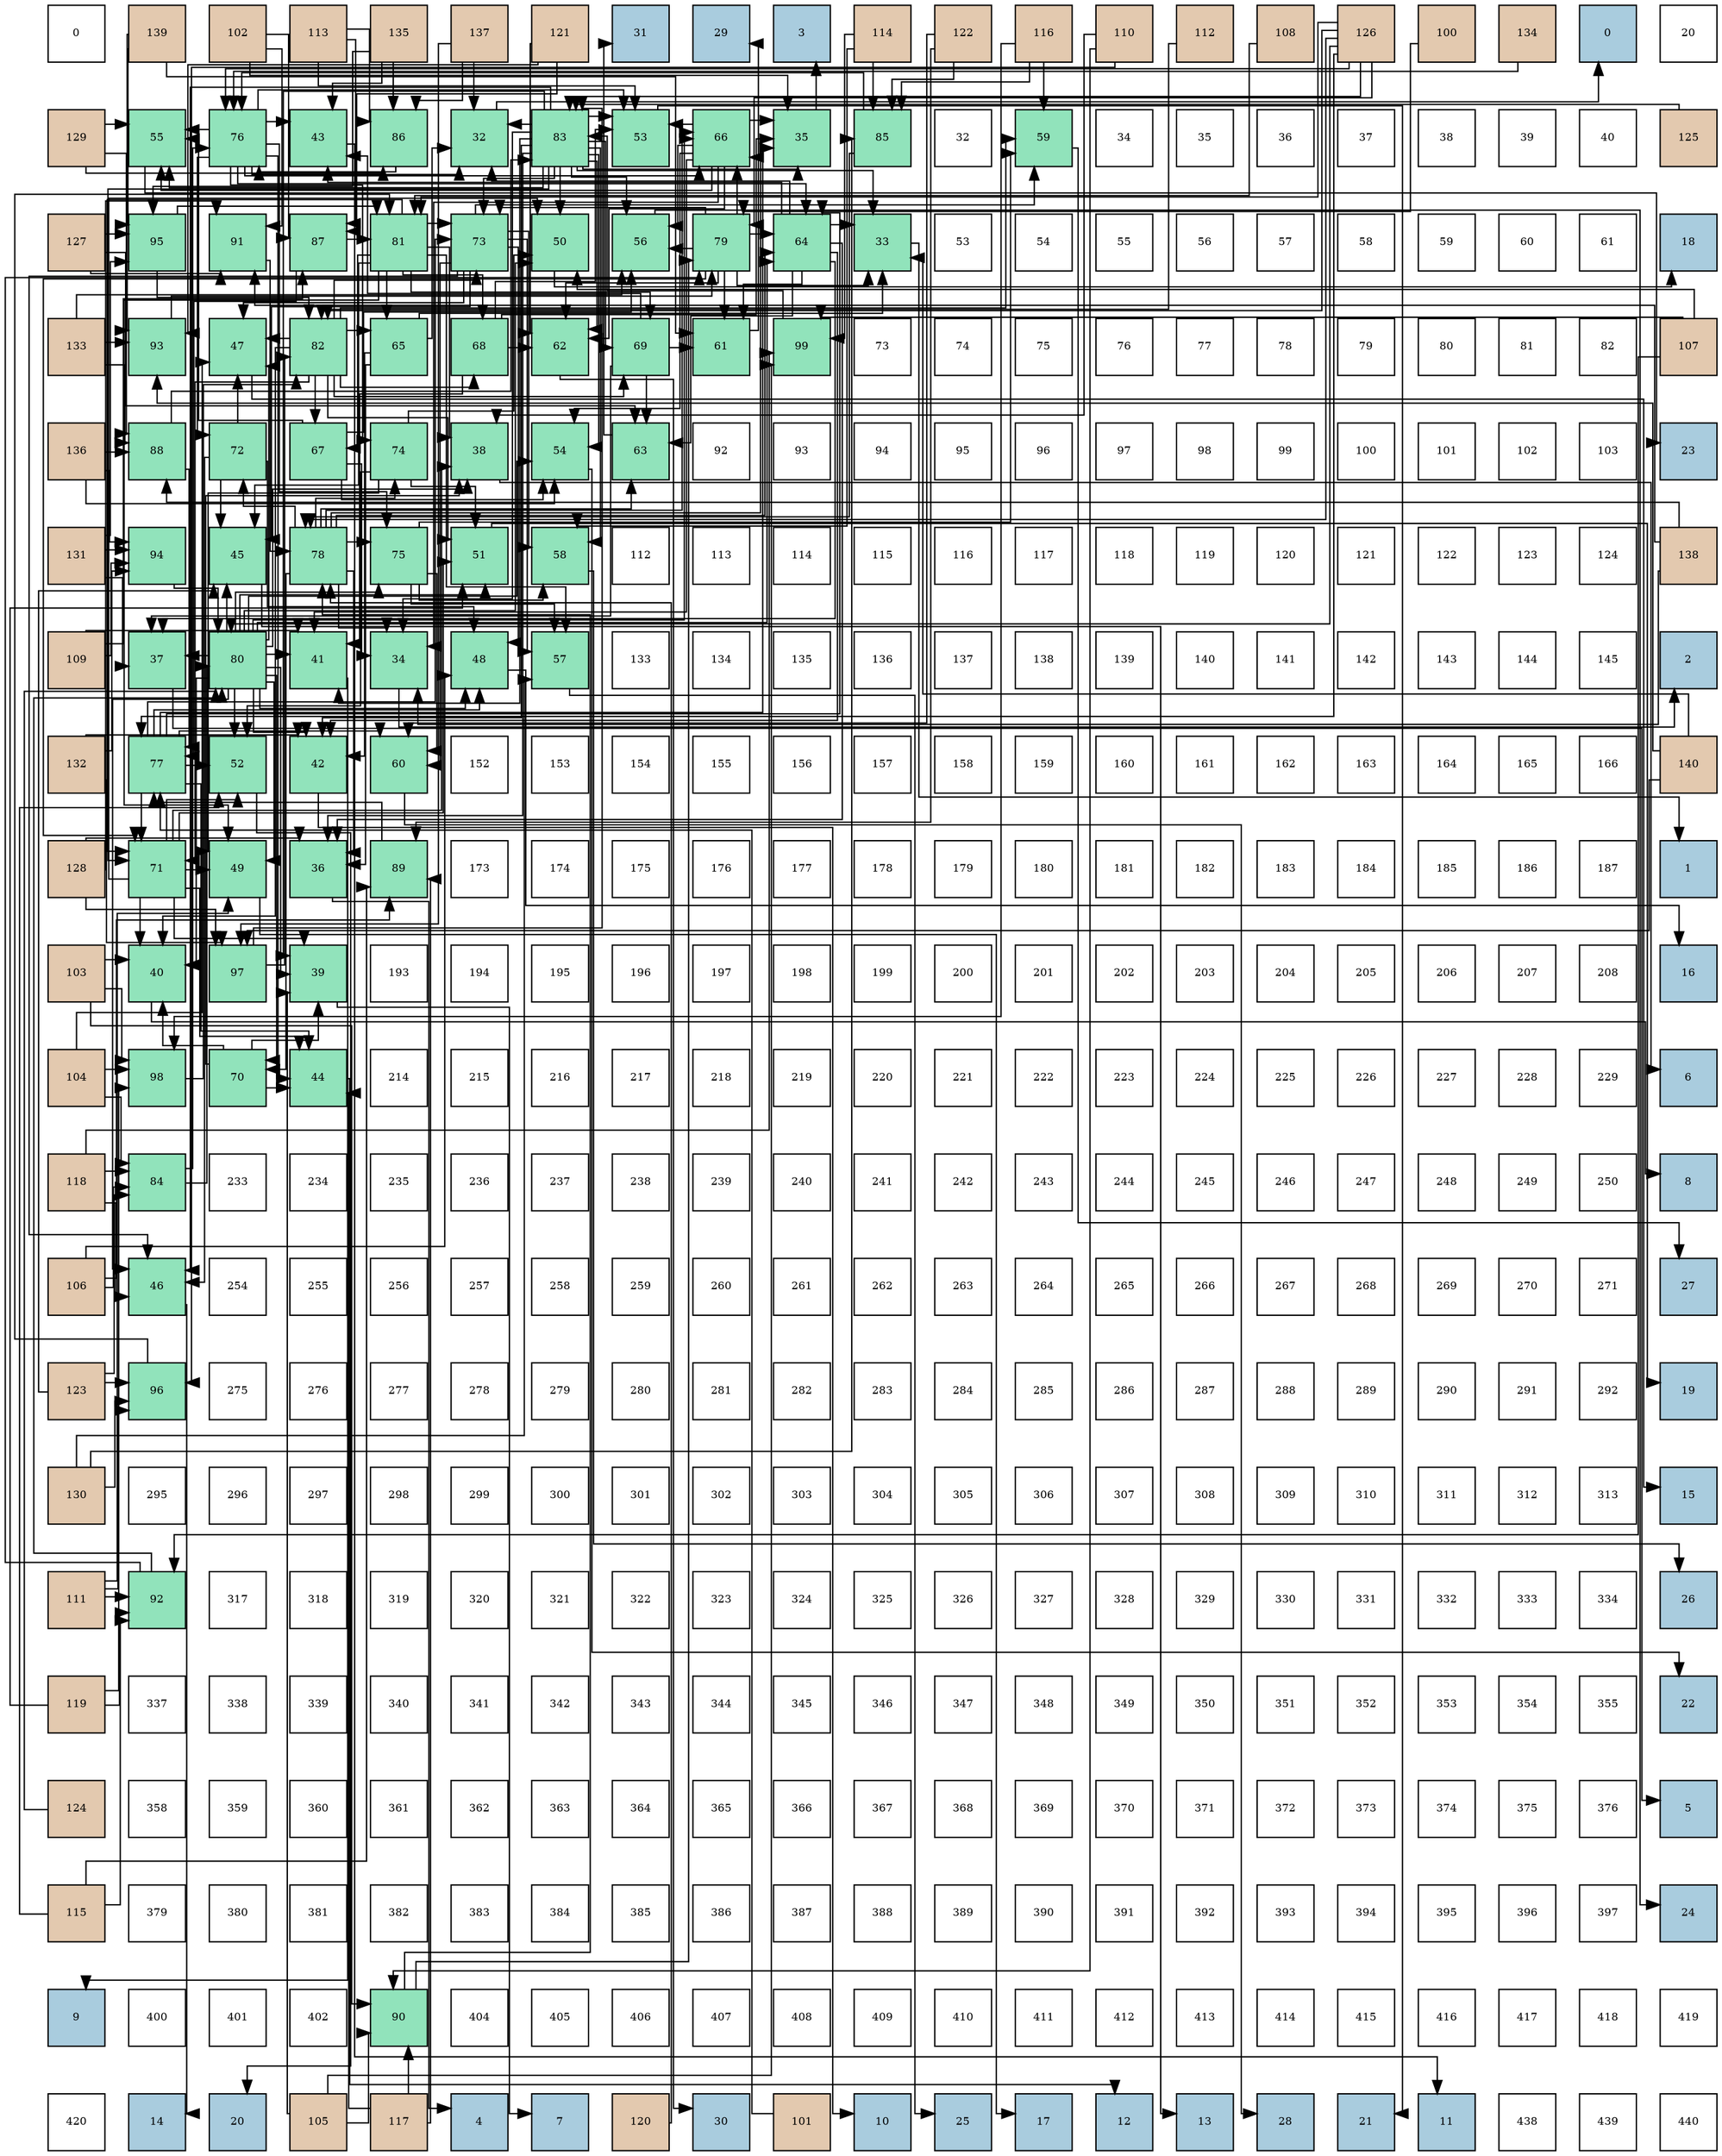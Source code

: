 digraph layout{
 rankdir=TB;
 splines=ortho;
 node [style=filled shape=square fixedsize=true width=0.6];
0[label="0", fontsize=8, fillcolor="#ffffff"];
1[label="139", fontsize=8, fillcolor="#e3c9af"];
2[label="102", fontsize=8, fillcolor="#e3c9af"];
3[label="113", fontsize=8, fillcolor="#e3c9af"];
4[label="135", fontsize=8, fillcolor="#e3c9af"];
5[label="137", fontsize=8, fillcolor="#e3c9af"];
6[label="121", fontsize=8, fillcolor="#e3c9af"];
7[label="31", fontsize=8, fillcolor="#a9ccde"];
8[label="29", fontsize=8, fillcolor="#a9ccde"];
9[label="3", fontsize=8, fillcolor="#a9ccde"];
10[label="114", fontsize=8, fillcolor="#e3c9af"];
11[label="122", fontsize=8, fillcolor="#e3c9af"];
12[label="116", fontsize=8, fillcolor="#e3c9af"];
13[label="110", fontsize=8, fillcolor="#e3c9af"];
14[label="112", fontsize=8, fillcolor="#e3c9af"];
15[label="108", fontsize=8, fillcolor="#e3c9af"];
16[label="126", fontsize=8, fillcolor="#e3c9af"];
17[label="100", fontsize=8, fillcolor="#e3c9af"];
18[label="134", fontsize=8, fillcolor="#e3c9af"];
19[label="0", fontsize=8, fillcolor="#a9ccde"];
20[label="20", fontsize=8, fillcolor="#ffffff"];
21[label="129", fontsize=8, fillcolor="#e3c9af"];
22[label="55", fontsize=8, fillcolor="#91e3bb"];
23[label="76", fontsize=8, fillcolor="#91e3bb"];
24[label="43", fontsize=8, fillcolor="#91e3bb"];
25[label="86", fontsize=8, fillcolor="#91e3bb"];
26[label="32", fontsize=8, fillcolor="#91e3bb"];
27[label="83", fontsize=8, fillcolor="#91e3bb"];
28[label="53", fontsize=8, fillcolor="#91e3bb"];
29[label="66", fontsize=8, fillcolor="#91e3bb"];
30[label="35", fontsize=8, fillcolor="#91e3bb"];
31[label="85", fontsize=8, fillcolor="#91e3bb"];
32[label="32", fontsize=8, fillcolor="#ffffff"];
33[label="59", fontsize=8, fillcolor="#91e3bb"];
34[label="34", fontsize=8, fillcolor="#ffffff"];
35[label="35", fontsize=8, fillcolor="#ffffff"];
36[label="36", fontsize=8, fillcolor="#ffffff"];
37[label="37", fontsize=8, fillcolor="#ffffff"];
38[label="38", fontsize=8, fillcolor="#ffffff"];
39[label="39", fontsize=8, fillcolor="#ffffff"];
40[label="40", fontsize=8, fillcolor="#ffffff"];
41[label="125", fontsize=8, fillcolor="#e3c9af"];
42[label="127", fontsize=8, fillcolor="#e3c9af"];
43[label="95", fontsize=8, fillcolor="#91e3bb"];
44[label="91", fontsize=8, fillcolor="#91e3bb"];
45[label="87", fontsize=8, fillcolor="#91e3bb"];
46[label="81", fontsize=8, fillcolor="#91e3bb"];
47[label="73", fontsize=8, fillcolor="#91e3bb"];
48[label="50", fontsize=8, fillcolor="#91e3bb"];
49[label="56", fontsize=8, fillcolor="#91e3bb"];
50[label="79", fontsize=8, fillcolor="#91e3bb"];
51[label="64", fontsize=8, fillcolor="#91e3bb"];
52[label="33", fontsize=8, fillcolor="#91e3bb"];
53[label="53", fontsize=8, fillcolor="#ffffff"];
54[label="54", fontsize=8, fillcolor="#ffffff"];
55[label="55", fontsize=8, fillcolor="#ffffff"];
56[label="56", fontsize=8, fillcolor="#ffffff"];
57[label="57", fontsize=8, fillcolor="#ffffff"];
58[label="58", fontsize=8, fillcolor="#ffffff"];
59[label="59", fontsize=8, fillcolor="#ffffff"];
60[label="60", fontsize=8, fillcolor="#ffffff"];
61[label="61", fontsize=8, fillcolor="#ffffff"];
62[label="18", fontsize=8, fillcolor="#a9ccde"];
63[label="133", fontsize=8, fillcolor="#e3c9af"];
64[label="93", fontsize=8, fillcolor="#91e3bb"];
65[label="47", fontsize=8, fillcolor="#91e3bb"];
66[label="82", fontsize=8, fillcolor="#91e3bb"];
67[label="65", fontsize=8, fillcolor="#91e3bb"];
68[label="68", fontsize=8, fillcolor="#91e3bb"];
69[label="62", fontsize=8, fillcolor="#91e3bb"];
70[label="69", fontsize=8, fillcolor="#91e3bb"];
71[label="61", fontsize=8, fillcolor="#91e3bb"];
72[label="99", fontsize=8, fillcolor="#91e3bb"];
73[label="73", fontsize=8, fillcolor="#ffffff"];
74[label="74", fontsize=8, fillcolor="#ffffff"];
75[label="75", fontsize=8, fillcolor="#ffffff"];
76[label="76", fontsize=8, fillcolor="#ffffff"];
77[label="77", fontsize=8, fillcolor="#ffffff"];
78[label="78", fontsize=8, fillcolor="#ffffff"];
79[label="79", fontsize=8, fillcolor="#ffffff"];
80[label="80", fontsize=8, fillcolor="#ffffff"];
81[label="81", fontsize=8, fillcolor="#ffffff"];
82[label="82", fontsize=8, fillcolor="#ffffff"];
83[label="107", fontsize=8, fillcolor="#e3c9af"];
84[label="136", fontsize=8, fillcolor="#e3c9af"];
85[label="88", fontsize=8, fillcolor="#91e3bb"];
86[label="72", fontsize=8, fillcolor="#91e3bb"];
87[label="67", fontsize=8, fillcolor="#91e3bb"];
88[label="74", fontsize=8, fillcolor="#91e3bb"];
89[label="38", fontsize=8, fillcolor="#91e3bb"];
90[label="54", fontsize=8, fillcolor="#91e3bb"];
91[label="63", fontsize=8, fillcolor="#91e3bb"];
92[label="92", fontsize=8, fillcolor="#ffffff"];
93[label="93", fontsize=8, fillcolor="#ffffff"];
94[label="94", fontsize=8, fillcolor="#ffffff"];
95[label="95", fontsize=8, fillcolor="#ffffff"];
96[label="96", fontsize=8, fillcolor="#ffffff"];
97[label="97", fontsize=8, fillcolor="#ffffff"];
98[label="98", fontsize=8, fillcolor="#ffffff"];
99[label="99", fontsize=8, fillcolor="#ffffff"];
100[label="100", fontsize=8, fillcolor="#ffffff"];
101[label="101", fontsize=8, fillcolor="#ffffff"];
102[label="102", fontsize=8, fillcolor="#ffffff"];
103[label="103", fontsize=8, fillcolor="#ffffff"];
104[label="23", fontsize=8, fillcolor="#a9ccde"];
105[label="131", fontsize=8, fillcolor="#e3c9af"];
106[label="94", fontsize=8, fillcolor="#91e3bb"];
107[label="45", fontsize=8, fillcolor="#91e3bb"];
108[label="78", fontsize=8, fillcolor="#91e3bb"];
109[label="75", fontsize=8, fillcolor="#91e3bb"];
110[label="51", fontsize=8, fillcolor="#91e3bb"];
111[label="58", fontsize=8, fillcolor="#91e3bb"];
112[label="112", fontsize=8, fillcolor="#ffffff"];
113[label="113", fontsize=8, fillcolor="#ffffff"];
114[label="114", fontsize=8, fillcolor="#ffffff"];
115[label="115", fontsize=8, fillcolor="#ffffff"];
116[label="116", fontsize=8, fillcolor="#ffffff"];
117[label="117", fontsize=8, fillcolor="#ffffff"];
118[label="118", fontsize=8, fillcolor="#ffffff"];
119[label="119", fontsize=8, fillcolor="#ffffff"];
120[label="120", fontsize=8, fillcolor="#ffffff"];
121[label="121", fontsize=8, fillcolor="#ffffff"];
122[label="122", fontsize=8, fillcolor="#ffffff"];
123[label="123", fontsize=8, fillcolor="#ffffff"];
124[label="124", fontsize=8, fillcolor="#ffffff"];
125[label="138", fontsize=8, fillcolor="#e3c9af"];
126[label="109", fontsize=8, fillcolor="#e3c9af"];
127[label="37", fontsize=8, fillcolor="#91e3bb"];
128[label="80", fontsize=8, fillcolor="#91e3bb"];
129[label="41", fontsize=8, fillcolor="#91e3bb"];
130[label="34", fontsize=8, fillcolor="#91e3bb"];
131[label="48", fontsize=8, fillcolor="#91e3bb"];
132[label="57", fontsize=8, fillcolor="#91e3bb"];
133[label="133", fontsize=8, fillcolor="#ffffff"];
134[label="134", fontsize=8, fillcolor="#ffffff"];
135[label="135", fontsize=8, fillcolor="#ffffff"];
136[label="136", fontsize=8, fillcolor="#ffffff"];
137[label="137", fontsize=8, fillcolor="#ffffff"];
138[label="138", fontsize=8, fillcolor="#ffffff"];
139[label="139", fontsize=8, fillcolor="#ffffff"];
140[label="140", fontsize=8, fillcolor="#ffffff"];
141[label="141", fontsize=8, fillcolor="#ffffff"];
142[label="142", fontsize=8, fillcolor="#ffffff"];
143[label="143", fontsize=8, fillcolor="#ffffff"];
144[label="144", fontsize=8, fillcolor="#ffffff"];
145[label="145", fontsize=8, fillcolor="#ffffff"];
146[label="2", fontsize=8, fillcolor="#a9ccde"];
147[label="132", fontsize=8, fillcolor="#e3c9af"];
148[label="77", fontsize=8, fillcolor="#91e3bb"];
149[label="52", fontsize=8, fillcolor="#91e3bb"];
150[label="42", fontsize=8, fillcolor="#91e3bb"];
151[label="60", fontsize=8, fillcolor="#91e3bb"];
152[label="152", fontsize=8, fillcolor="#ffffff"];
153[label="153", fontsize=8, fillcolor="#ffffff"];
154[label="154", fontsize=8, fillcolor="#ffffff"];
155[label="155", fontsize=8, fillcolor="#ffffff"];
156[label="156", fontsize=8, fillcolor="#ffffff"];
157[label="157", fontsize=8, fillcolor="#ffffff"];
158[label="158", fontsize=8, fillcolor="#ffffff"];
159[label="159", fontsize=8, fillcolor="#ffffff"];
160[label="160", fontsize=8, fillcolor="#ffffff"];
161[label="161", fontsize=8, fillcolor="#ffffff"];
162[label="162", fontsize=8, fillcolor="#ffffff"];
163[label="163", fontsize=8, fillcolor="#ffffff"];
164[label="164", fontsize=8, fillcolor="#ffffff"];
165[label="165", fontsize=8, fillcolor="#ffffff"];
166[label="166", fontsize=8, fillcolor="#ffffff"];
167[label="140", fontsize=8, fillcolor="#e3c9af"];
168[label="128", fontsize=8, fillcolor="#e3c9af"];
169[label="71", fontsize=8, fillcolor="#91e3bb"];
170[label="49", fontsize=8, fillcolor="#91e3bb"];
171[label="36", fontsize=8, fillcolor="#91e3bb"];
172[label="89", fontsize=8, fillcolor="#91e3bb"];
173[label="173", fontsize=8, fillcolor="#ffffff"];
174[label="174", fontsize=8, fillcolor="#ffffff"];
175[label="175", fontsize=8, fillcolor="#ffffff"];
176[label="176", fontsize=8, fillcolor="#ffffff"];
177[label="177", fontsize=8, fillcolor="#ffffff"];
178[label="178", fontsize=8, fillcolor="#ffffff"];
179[label="179", fontsize=8, fillcolor="#ffffff"];
180[label="180", fontsize=8, fillcolor="#ffffff"];
181[label="181", fontsize=8, fillcolor="#ffffff"];
182[label="182", fontsize=8, fillcolor="#ffffff"];
183[label="183", fontsize=8, fillcolor="#ffffff"];
184[label="184", fontsize=8, fillcolor="#ffffff"];
185[label="185", fontsize=8, fillcolor="#ffffff"];
186[label="186", fontsize=8, fillcolor="#ffffff"];
187[label="187", fontsize=8, fillcolor="#ffffff"];
188[label="1", fontsize=8, fillcolor="#a9ccde"];
189[label="103", fontsize=8, fillcolor="#e3c9af"];
190[label="40", fontsize=8, fillcolor="#91e3bb"];
191[label="97", fontsize=8, fillcolor="#91e3bb"];
192[label="39", fontsize=8, fillcolor="#91e3bb"];
193[label="193", fontsize=8, fillcolor="#ffffff"];
194[label="194", fontsize=8, fillcolor="#ffffff"];
195[label="195", fontsize=8, fillcolor="#ffffff"];
196[label="196", fontsize=8, fillcolor="#ffffff"];
197[label="197", fontsize=8, fillcolor="#ffffff"];
198[label="198", fontsize=8, fillcolor="#ffffff"];
199[label="199", fontsize=8, fillcolor="#ffffff"];
200[label="200", fontsize=8, fillcolor="#ffffff"];
201[label="201", fontsize=8, fillcolor="#ffffff"];
202[label="202", fontsize=8, fillcolor="#ffffff"];
203[label="203", fontsize=8, fillcolor="#ffffff"];
204[label="204", fontsize=8, fillcolor="#ffffff"];
205[label="205", fontsize=8, fillcolor="#ffffff"];
206[label="206", fontsize=8, fillcolor="#ffffff"];
207[label="207", fontsize=8, fillcolor="#ffffff"];
208[label="208", fontsize=8, fillcolor="#ffffff"];
209[label="16", fontsize=8, fillcolor="#a9ccde"];
210[label="104", fontsize=8, fillcolor="#e3c9af"];
211[label="98", fontsize=8, fillcolor="#91e3bb"];
212[label="70", fontsize=8, fillcolor="#91e3bb"];
213[label="44", fontsize=8, fillcolor="#91e3bb"];
214[label="214", fontsize=8, fillcolor="#ffffff"];
215[label="215", fontsize=8, fillcolor="#ffffff"];
216[label="216", fontsize=8, fillcolor="#ffffff"];
217[label="217", fontsize=8, fillcolor="#ffffff"];
218[label="218", fontsize=8, fillcolor="#ffffff"];
219[label="219", fontsize=8, fillcolor="#ffffff"];
220[label="220", fontsize=8, fillcolor="#ffffff"];
221[label="221", fontsize=8, fillcolor="#ffffff"];
222[label="222", fontsize=8, fillcolor="#ffffff"];
223[label="223", fontsize=8, fillcolor="#ffffff"];
224[label="224", fontsize=8, fillcolor="#ffffff"];
225[label="225", fontsize=8, fillcolor="#ffffff"];
226[label="226", fontsize=8, fillcolor="#ffffff"];
227[label="227", fontsize=8, fillcolor="#ffffff"];
228[label="228", fontsize=8, fillcolor="#ffffff"];
229[label="229", fontsize=8, fillcolor="#ffffff"];
230[label="6", fontsize=8, fillcolor="#a9ccde"];
231[label="118", fontsize=8, fillcolor="#e3c9af"];
232[label="84", fontsize=8, fillcolor="#91e3bb"];
233[label="233", fontsize=8, fillcolor="#ffffff"];
234[label="234", fontsize=8, fillcolor="#ffffff"];
235[label="235", fontsize=8, fillcolor="#ffffff"];
236[label="236", fontsize=8, fillcolor="#ffffff"];
237[label="237", fontsize=8, fillcolor="#ffffff"];
238[label="238", fontsize=8, fillcolor="#ffffff"];
239[label="239", fontsize=8, fillcolor="#ffffff"];
240[label="240", fontsize=8, fillcolor="#ffffff"];
241[label="241", fontsize=8, fillcolor="#ffffff"];
242[label="242", fontsize=8, fillcolor="#ffffff"];
243[label="243", fontsize=8, fillcolor="#ffffff"];
244[label="244", fontsize=8, fillcolor="#ffffff"];
245[label="245", fontsize=8, fillcolor="#ffffff"];
246[label="246", fontsize=8, fillcolor="#ffffff"];
247[label="247", fontsize=8, fillcolor="#ffffff"];
248[label="248", fontsize=8, fillcolor="#ffffff"];
249[label="249", fontsize=8, fillcolor="#ffffff"];
250[label="250", fontsize=8, fillcolor="#ffffff"];
251[label="8", fontsize=8, fillcolor="#a9ccde"];
252[label="106", fontsize=8, fillcolor="#e3c9af"];
253[label="46", fontsize=8, fillcolor="#91e3bb"];
254[label="254", fontsize=8, fillcolor="#ffffff"];
255[label="255", fontsize=8, fillcolor="#ffffff"];
256[label="256", fontsize=8, fillcolor="#ffffff"];
257[label="257", fontsize=8, fillcolor="#ffffff"];
258[label="258", fontsize=8, fillcolor="#ffffff"];
259[label="259", fontsize=8, fillcolor="#ffffff"];
260[label="260", fontsize=8, fillcolor="#ffffff"];
261[label="261", fontsize=8, fillcolor="#ffffff"];
262[label="262", fontsize=8, fillcolor="#ffffff"];
263[label="263", fontsize=8, fillcolor="#ffffff"];
264[label="264", fontsize=8, fillcolor="#ffffff"];
265[label="265", fontsize=8, fillcolor="#ffffff"];
266[label="266", fontsize=8, fillcolor="#ffffff"];
267[label="267", fontsize=8, fillcolor="#ffffff"];
268[label="268", fontsize=8, fillcolor="#ffffff"];
269[label="269", fontsize=8, fillcolor="#ffffff"];
270[label="270", fontsize=8, fillcolor="#ffffff"];
271[label="271", fontsize=8, fillcolor="#ffffff"];
272[label="27", fontsize=8, fillcolor="#a9ccde"];
273[label="123", fontsize=8, fillcolor="#e3c9af"];
274[label="96", fontsize=8, fillcolor="#91e3bb"];
275[label="275", fontsize=8, fillcolor="#ffffff"];
276[label="276", fontsize=8, fillcolor="#ffffff"];
277[label="277", fontsize=8, fillcolor="#ffffff"];
278[label="278", fontsize=8, fillcolor="#ffffff"];
279[label="279", fontsize=8, fillcolor="#ffffff"];
280[label="280", fontsize=8, fillcolor="#ffffff"];
281[label="281", fontsize=8, fillcolor="#ffffff"];
282[label="282", fontsize=8, fillcolor="#ffffff"];
283[label="283", fontsize=8, fillcolor="#ffffff"];
284[label="284", fontsize=8, fillcolor="#ffffff"];
285[label="285", fontsize=8, fillcolor="#ffffff"];
286[label="286", fontsize=8, fillcolor="#ffffff"];
287[label="287", fontsize=8, fillcolor="#ffffff"];
288[label="288", fontsize=8, fillcolor="#ffffff"];
289[label="289", fontsize=8, fillcolor="#ffffff"];
290[label="290", fontsize=8, fillcolor="#ffffff"];
291[label="291", fontsize=8, fillcolor="#ffffff"];
292[label="292", fontsize=8, fillcolor="#ffffff"];
293[label="19", fontsize=8, fillcolor="#a9ccde"];
294[label="130", fontsize=8, fillcolor="#e3c9af"];
295[label="295", fontsize=8, fillcolor="#ffffff"];
296[label="296", fontsize=8, fillcolor="#ffffff"];
297[label="297", fontsize=8, fillcolor="#ffffff"];
298[label="298", fontsize=8, fillcolor="#ffffff"];
299[label="299", fontsize=8, fillcolor="#ffffff"];
300[label="300", fontsize=8, fillcolor="#ffffff"];
301[label="301", fontsize=8, fillcolor="#ffffff"];
302[label="302", fontsize=8, fillcolor="#ffffff"];
303[label="303", fontsize=8, fillcolor="#ffffff"];
304[label="304", fontsize=8, fillcolor="#ffffff"];
305[label="305", fontsize=8, fillcolor="#ffffff"];
306[label="306", fontsize=8, fillcolor="#ffffff"];
307[label="307", fontsize=8, fillcolor="#ffffff"];
308[label="308", fontsize=8, fillcolor="#ffffff"];
309[label="309", fontsize=8, fillcolor="#ffffff"];
310[label="310", fontsize=8, fillcolor="#ffffff"];
311[label="311", fontsize=8, fillcolor="#ffffff"];
312[label="312", fontsize=8, fillcolor="#ffffff"];
313[label="313", fontsize=8, fillcolor="#ffffff"];
314[label="15", fontsize=8, fillcolor="#a9ccde"];
315[label="111", fontsize=8, fillcolor="#e3c9af"];
316[label="92", fontsize=8, fillcolor="#91e3bb"];
317[label="317", fontsize=8, fillcolor="#ffffff"];
318[label="318", fontsize=8, fillcolor="#ffffff"];
319[label="319", fontsize=8, fillcolor="#ffffff"];
320[label="320", fontsize=8, fillcolor="#ffffff"];
321[label="321", fontsize=8, fillcolor="#ffffff"];
322[label="322", fontsize=8, fillcolor="#ffffff"];
323[label="323", fontsize=8, fillcolor="#ffffff"];
324[label="324", fontsize=8, fillcolor="#ffffff"];
325[label="325", fontsize=8, fillcolor="#ffffff"];
326[label="326", fontsize=8, fillcolor="#ffffff"];
327[label="327", fontsize=8, fillcolor="#ffffff"];
328[label="328", fontsize=8, fillcolor="#ffffff"];
329[label="329", fontsize=8, fillcolor="#ffffff"];
330[label="330", fontsize=8, fillcolor="#ffffff"];
331[label="331", fontsize=8, fillcolor="#ffffff"];
332[label="332", fontsize=8, fillcolor="#ffffff"];
333[label="333", fontsize=8, fillcolor="#ffffff"];
334[label="334", fontsize=8, fillcolor="#ffffff"];
335[label="26", fontsize=8, fillcolor="#a9ccde"];
336[label="119", fontsize=8, fillcolor="#e3c9af"];
337[label="337", fontsize=8, fillcolor="#ffffff"];
338[label="338", fontsize=8, fillcolor="#ffffff"];
339[label="339", fontsize=8, fillcolor="#ffffff"];
340[label="340", fontsize=8, fillcolor="#ffffff"];
341[label="341", fontsize=8, fillcolor="#ffffff"];
342[label="342", fontsize=8, fillcolor="#ffffff"];
343[label="343", fontsize=8, fillcolor="#ffffff"];
344[label="344", fontsize=8, fillcolor="#ffffff"];
345[label="345", fontsize=8, fillcolor="#ffffff"];
346[label="346", fontsize=8, fillcolor="#ffffff"];
347[label="347", fontsize=8, fillcolor="#ffffff"];
348[label="348", fontsize=8, fillcolor="#ffffff"];
349[label="349", fontsize=8, fillcolor="#ffffff"];
350[label="350", fontsize=8, fillcolor="#ffffff"];
351[label="351", fontsize=8, fillcolor="#ffffff"];
352[label="352", fontsize=8, fillcolor="#ffffff"];
353[label="353", fontsize=8, fillcolor="#ffffff"];
354[label="354", fontsize=8, fillcolor="#ffffff"];
355[label="355", fontsize=8, fillcolor="#ffffff"];
356[label="22", fontsize=8, fillcolor="#a9ccde"];
357[label="124", fontsize=8, fillcolor="#e3c9af"];
358[label="358", fontsize=8, fillcolor="#ffffff"];
359[label="359", fontsize=8, fillcolor="#ffffff"];
360[label="360", fontsize=8, fillcolor="#ffffff"];
361[label="361", fontsize=8, fillcolor="#ffffff"];
362[label="362", fontsize=8, fillcolor="#ffffff"];
363[label="363", fontsize=8, fillcolor="#ffffff"];
364[label="364", fontsize=8, fillcolor="#ffffff"];
365[label="365", fontsize=8, fillcolor="#ffffff"];
366[label="366", fontsize=8, fillcolor="#ffffff"];
367[label="367", fontsize=8, fillcolor="#ffffff"];
368[label="368", fontsize=8, fillcolor="#ffffff"];
369[label="369", fontsize=8, fillcolor="#ffffff"];
370[label="370", fontsize=8, fillcolor="#ffffff"];
371[label="371", fontsize=8, fillcolor="#ffffff"];
372[label="372", fontsize=8, fillcolor="#ffffff"];
373[label="373", fontsize=8, fillcolor="#ffffff"];
374[label="374", fontsize=8, fillcolor="#ffffff"];
375[label="375", fontsize=8, fillcolor="#ffffff"];
376[label="376", fontsize=8, fillcolor="#ffffff"];
377[label="5", fontsize=8, fillcolor="#a9ccde"];
378[label="115", fontsize=8, fillcolor="#e3c9af"];
379[label="379", fontsize=8, fillcolor="#ffffff"];
380[label="380", fontsize=8, fillcolor="#ffffff"];
381[label="381", fontsize=8, fillcolor="#ffffff"];
382[label="382", fontsize=8, fillcolor="#ffffff"];
383[label="383", fontsize=8, fillcolor="#ffffff"];
384[label="384", fontsize=8, fillcolor="#ffffff"];
385[label="385", fontsize=8, fillcolor="#ffffff"];
386[label="386", fontsize=8, fillcolor="#ffffff"];
387[label="387", fontsize=8, fillcolor="#ffffff"];
388[label="388", fontsize=8, fillcolor="#ffffff"];
389[label="389", fontsize=8, fillcolor="#ffffff"];
390[label="390", fontsize=8, fillcolor="#ffffff"];
391[label="391", fontsize=8, fillcolor="#ffffff"];
392[label="392", fontsize=8, fillcolor="#ffffff"];
393[label="393", fontsize=8, fillcolor="#ffffff"];
394[label="394", fontsize=8, fillcolor="#ffffff"];
395[label="395", fontsize=8, fillcolor="#ffffff"];
396[label="396", fontsize=8, fillcolor="#ffffff"];
397[label="397", fontsize=8, fillcolor="#ffffff"];
398[label="24", fontsize=8, fillcolor="#a9ccde"];
399[label="9", fontsize=8, fillcolor="#a9ccde"];
400[label="400", fontsize=8, fillcolor="#ffffff"];
401[label="401", fontsize=8, fillcolor="#ffffff"];
402[label="402", fontsize=8, fillcolor="#ffffff"];
403[label="90", fontsize=8, fillcolor="#91e3bb"];
404[label="404", fontsize=8, fillcolor="#ffffff"];
405[label="405", fontsize=8, fillcolor="#ffffff"];
406[label="406", fontsize=8, fillcolor="#ffffff"];
407[label="407", fontsize=8, fillcolor="#ffffff"];
408[label="408", fontsize=8, fillcolor="#ffffff"];
409[label="409", fontsize=8, fillcolor="#ffffff"];
410[label="410", fontsize=8, fillcolor="#ffffff"];
411[label="411", fontsize=8, fillcolor="#ffffff"];
412[label="412", fontsize=8, fillcolor="#ffffff"];
413[label="413", fontsize=8, fillcolor="#ffffff"];
414[label="414", fontsize=8, fillcolor="#ffffff"];
415[label="415", fontsize=8, fillcolor="#ffffff"];
416[label="416", fontsize=8, fillcolor="#ffffff"];
417[label="417", fontsize=8, fillcolor="#ffffff"];
418[label="418", fontsize=8, fillcolor="#ffffff"];
419[label="419", fontsize=8, fillcolor="#ffffff"];
420[label="420", fontsize=8, fillcolor="#ffffff"];
421[label="14", fontsize=8, fillcolor="#a9ccde"];
422[label="20", fontsize=8, fillcolor="#a9ccde"];
423[label="105", fontsize=8, fillcolor="#e3c9af"];
424[label="117", fontsize=8, fillcolor="#e3c9af"];
425[label="4", fontsize=8, fillcolor="#a9ccde"];
426[label="7", fontsize=8, fillcolor="#a9ccde"];
427[label="120", fontsize=8, fillcolor="#e3c9af"];
428[label="30", fontsize=8, fillcolor="#a9ccde"];
429[label="101", fontsize=8, fillcolor="#e3c9af"];
430[label="10", fontsize=8, fillcolor="#a9ccde"];
431[label="25", fontsize=8, fillcolor="#a9ccde"];
432[label="17", fontsize=8, fillcolor="#a9ccde"];
433[label="12", fontsize=8, fillcolor="#a9ccde"];
434[label="13", fontsize=8, fillcolor="#a9ccde"];
435[label="28", fontsize=8, fillcolor="#a9ccde"];
436[label="21", fontsize=8, fillcolor="#a9ccde"];
437[label="11", fontsize=8, fillcolor="#a9ccde"];
438[label="438", fontsize=8, fillcolor="#ffffff"];
439[label="439", fontsize=8, fillcolor="#ffffff"];
440[label="440", fontsize=8, fillcolor="#ffffff"];
edge [constraint=false, style=vis];26 -> 19;
52 -> 188;
130 -> 146;
30 -> 9;
171 -> 425;
127 -> 377;
89 -> 230;
192 -> 426;
190 -> 251;
129 -> 399;
150 -> 430;
24 -> 437;
213 -> 433;
107 -> 434;
253 -> 421;
65 -> 314;
131 -> 209;
170 -> 432;
48 -> 62;
110 -> 293;
149 -> 422;
28 -> 436;
90 -> 356;
22 -> 104;
49 -> 398;
132 -> 431;
111 -> 335;
33 -> 272;
151 -> 435;
71 -> 8;
69 -> 428;
91 -> 7;
51 -> 26;
51 -> 52;
51 -> 171;
51 -> 127;
51 -> 150;
51 -> 24;
51 -> 71;
51 -> 91;
67 -> 26;
67 -> 52;
67 -> 171;
67 -> 150;
29 -> 130;
29 -> 30;
29 -> 129;
29 -> 28;
29 -> 90;
29 -> 22;
29 -> 49;
29 -> 69;
87 -> 130;
87 -> 90;
87 -> 22;
87 -> 49;
68 -> 30;
68 -> 129;
68 -> 28;
68 -> 69;
70 -> 127;
70 -> 24;
70 -> 71;
70 -> 91;
212 -> 89;
212 -> 192;
212 -> 190;
212 -> 213;
169 -> 89;
169 -> 192;
169 -> 190;
169 -> 213;
169 -> 170;
169 -> 48;
169 -> 110;
169 -> 149;
86 -> 107;
86 -> 253;
86 -> 65;
86 -> 131;
47 -> 107;
47 -> 253;
47 -> 65;
47 -> 131;
47 -> 132;
47 -> 111;
47 -> 33;
47 -> 151;
88 -> 170;
88 -> 48;
88 -> 110;
88 -> 149;
109 -> 132;
109 -> 111;
109 -> 33;
109 -> 151;
23 -> 26;
23 -> 24;
23 -> 28;
23 -> 22;
23 -> 51;
23 -> 29;
23 -> 212;
23 -> 86;
23 -> 88;
23 -> 109;
148 -> 213;
148 -> 131;
148 -> 149;
148 -> 151;
148 -> 51;
148 -> 29;
148 -> 169;
148 -> 47;
108 -> 130;
108 -> 30;
108 -> 171;
108 -> 91;
108 -> 51;
108 -> 29;
108 -> 212;
108 -> 86;
108 -> 88;
108 -> 109;
50 -> 52;
50 -> 49;
50 -> 71;
50 -> 69;
50 -> 51;
50 -> 29;
50 -> 169;
50 -> 47;
128 -> 127;
128 -> 89;
128 -> 192;
128 -> 190;
128 -> 129;
128 -> 150;
128 -> 213;
128 -> 107;
128 -> 253;
128 -> 65;
128 -> 131;
128 -> 170;
128 -> 48;
128 -> 110;
128 -> 149;
128 -> 90;
128 -> 51;
128 -> 29;
128 -> 109;
46 -> 89;
46 -> 107;
46 -> 170;
46 -> 132;
46 -> 67;
46 -> 87;
46 -> 68;
46 -> 70;
46 -> 169;
46 -> 47;
66 -> 190;
66 -> 65;
66 -> 110;
66 -> 33;
66 -> 67;
66 -> 87;
66 -> 68;
66 -> 70;
66 -> 169;
66 -> 47;
27 -> 26;
27 -> 52;
27 -> 130;
27 -> 30;
27 -> 171;
27 -> 192;
27 -> 129;
27 -> 150;
27 -> 253;
27 -> 48;
27 -> 28;
27 -> 90;
27 -> 22;
27 -> 49;
27 -> 111;
27 -> 69;
27 -> 70;
27 -> 169;
27 -> 47;
232 -> 23;
232 -> 128;
31 -> 23;
31 -> 108;
25 -> 23;
45 -> 148;
45 -> 46;
85 -> 148;
85 -> 27;
172 -> 148;
403 -> 108;
403 -> 50;
44 -> 108;
316 -> 50;
316 -> 128;
64 -> 50;
106 -> 128;
43 -> 46;
43 -> 66;
274 -> 46;
191 -> 66;
191 -> 27;
211 -> 66;
72 -> 27;
17 -> 50;
429 -> 148;
2 -> 30;
2 -> 45;
2 -> 44;
189 -> 190;
189 -> 403;
189 -> 211;
210 -> 65;
210 -> 232;
210 -> 211;
423 -> 192;
423 -> 403;
423 -> 72;
252 -> 131;
252 -> 232;
252 -> 172;
83 -> 48;
83 -> 316;
83 -> 72;
15 -> 46;
126 -> 129;
126 -> 45;
126 -> 106;
13 -> 89;
13 -> 403;
13 -> 274;
315 -> 170;
315 -> 316;
315 -> 274;
14 -> 66;
3 -> 28;
3 -> 25;
3 -> 45;
10 -> 111;
10 -> 31;
10 -> 72;
378 -> 149;
378 -> 172;
378 -> 316;
12 -> 33;
12 -> 31;
12 -> 211;
424 -> 213;
424 -> 172;
424 -> 403;
231 -> 253;
231 -> 232;
231 -> 72;
336 -> 110;
336 -> 316;
336 -> 211;
427 -> 108;
6 -> 69;
6 -> 45;
6 -> 64;
11 -> 151;
11 -> 31;
11 -> 172;
273 -> 107;
273 -> 232;
273 -> 274;
357 -> 128;
41 -> 27;
16 -> 23;
16 -> 148;
16 -> 108;
16 -> 50;
16 -> 128;
16 -> 46;
16 -> 66;
16 -> 27;
42 -> 91;
42 -> 44;
42 -> 43;
168 -> 171;
168 -> 44;
168 -> 191;
21 -> 22;
21 -> 25;
21 -> 85;
294 -> 132;
294 -> 31;
294 -> 274;
105 -> 127;
105 -> 106;
105 -> 43;
147 -> 150;
147 -> 106;
147 -> 191;
63 -> 49;
63 -> 85;
63 -> 64;
18 -> 23;
4 -> 24;
4 -> 25;
4 -> 43;
84 -> 90;
84 -> 85;
84 -> 106;
5 -> 26;
5 -> 25;
5 -> 191;
125 -> 130;
125 -> 85;
125 -> 44;
1 -> 71;
1 -> 64;
1 -> 43;
167 -> 52;
167 -> 64;
167 -> 191;
edge [constraint=true, style=invis];
0 -> 21 -> 42 -> 63 -> 84 -> 105 -> 126 -> 147 -> 168 -> 189 -> 210 -> 231 -> 252 -> 273 -> 294 -> 315 -> 336 -> 357 -> 378 -> 399 -> 420;
1 -> 22 -> 43 -> 64 -> 85 -> 106 -> 127 -> 148 -> 169 -> 190 -> 211 -> 232 -> 253 -> 274 -> 295 -> 316 -> 337 -> 358 -> 379 -> 400 -> 421;
2 -> 23 -> 44 -> 65 -> 86 -> 107 -> 128 -> 149 -> 170 -> 191 -> 212 -> 233 -> 254 -> 275 -> 296 -> 317 -> 338 -> 359 -> 380 -> 401 -> 422;
3 -> 24 -> 45 -> 66 -> 87 -> 108 -> 129 -> 150 -> 171 -> 192 -> 213 -> 234 -> 255 -> 276 -> 297 -> 318 -> 339 -> 360 -> 381 -> 402 -> 423;
4 -> 25 -> 46 -> 67 -> 88 -> 109 -> 130 -> 151 -> 172 -> 193 -> 214 -> 235 -> 256 -> 277 -> 298 -> 319 -> 340 -> 361 -> 382 -> 403 -> 424;
5 -> 26 -> 47 -> 68 -> 89 -> 110 -> 131 -> 152 -> 173 -> 194 -> 215 -> 236 -> 257 -> 278 -> 299 -> 320 -> 341 -> 362 -> 383 -> 404 -> 425;
6 -> 27 -> 48 -> 69 -> 90 -> 111 -> 132 -> 153 -> 174 -> 195 -> 216 -> 237 -> 258 -> 279 -> 300 -> 321 -> 342 -> 363 -> 384 -> 405 -> 426;
7 -> 28 -> 49 -> 70 -> 91 -> 112 -> 133 -> 154 -> 175 -> 196 -> 217 -> 238 -> 259 -> 280 -> 301 -> 322 -> 343 -> 364 -> 385 -> 406 -> 427;
8 -> 29 -> 50 -> 71 -> 92 -> 113 -> 134 -> 155 -> 176 -> 197 -> 218 -> 239 -> 260 -> 281 -> 302 -> 323 -> 344 -> 365 -> 386 -> 407 -> 428;
9 -> 30 -> 51 -> 72 -> 93 -> 114 -> 135 -> 156 -> 177 -> 198 -> 219 -> 240 -> 261 -> 282 -> 303 -> 324 -> 345 -> 366 -> 387 -> 408 -> 429;
10 -> 31 -> 52 -> 73 -> 94 -> 115 -> 136 -> 157 -> 178 -> 199 -> 220 -> 241 -> 262 -> 283 -> 304 -> 325 -> 346 -> 367 -> 388 -> 409 -> 430;
11 -> 32 -> 53 -> 74 -> 95 -> 116 -> 137 -> 158 -> 179 -> 200 -> 221 -> 242 -> 263 -> 284 -> 305 -> 326 -> 347 -> 368 -> 389 -> 410 -> 431;
12 -> 33 -> 54 -> 75 -> 96 -> 117 -> 138 -> 159 -> 180 -> 201 -> 222 -> 243 -> 264 -> 285 -> 306 -> 327 -> 348 -> 369 -> 390 -> 411 -> 432;
13 -> 34 -> 55 -> 76 -> 97 -> 118 -> 139 -> 160 -> 181 -> 202 -> 223 -> 244 -> 265 -> 286 -> 307 -> 328 -> 349 -> 370 -> 391 -> 412 -> 433;
14 -> 35 -> 56 -> 77 -> 98 -> 119 -> 140 -> 161 -> 182 -> 203 -> 224 -> 245 -> 266 -> 287 -> 308 -> 329 -> 350 -> 371 -> 392 -> 413 -> 434;
15 -> 36 -> 57 -> 78 -> 99 -> 120 -> 141 -> 162 -> 183 -> 204 -> 225 -> 246 -> 267 -> 288 -> 309 -> 330 -> 351 -> 372 -> 393 -> 414 -> 435;
16 -> 37 -> 58 -> 79 -> 100 -> 121 -> 142 -> 163 -> 184 -> 205 -> 226 -> 247 -> 268 -> 289 -> 310 -> 331 -> 352 -> 373 -> 394 -> 415 -> 436;
17 -> 38 -> 59 -> 80 -> 101 -> 122 -> 143 -> 164 -> 185 -> 206 -> 227 -> 248 -> 269 -> 290 -> 311 -> 332 -> 353 -> 374 -> 395 -> 416 -> 437;
18 -> 39 -> 60 -> 81 -> 102 -> 123 -> 144 -> 165 -> 186 -> 207 -> 228 -> 249 -> 270 -> 291 -> 312 -> 333 -> 354 -> 375 -> 396 -> 417 -> 438;
19 -> 40 -> 61 -> 82 -> 103 -> 124 -> 145 -> 166 -> 187 -> 208 -> 229 -> 250 -> 271 -> 292 -> 313 -> 334 -> 355 -> 376 -> 397 -> 418 -> 439;
20 -> 41 -> 62 -> 83 -> 104 -> 125 -> 146 -> 167 -> 188 -> 209 -> 230 -> 251 -> 272 -> 293 -> 314 -> 335 -> 356 -> 377 -> 398 -> 419 -> 440;
rank = same {0 -> 1 -> 2 -> 3 -> 4 -> 5 -> 6 -> 7 -> 8 -> 9 -> 10 -> 11 -> 12 -> 13 -> 14 -> 15 -> 16 -> 17 -> 18 -> 19 -> 20};
rank = same {21 -> 22 -> 23 -> 24 -> 25 -> 26 -> 27 -> 28 -> 29 -> 30 -> 31 -> 32 -> 33 -> 34 -> 35 -> 36 -> 37 -> 38 -> 39 -> 40 -> 41};
rank = same {42 -> 43 -> 44 -> 45 -> 46 -> 47 -> 48 -> 49 -> 50 -> 51 -> 52 -> 53 -> 54 -> 55 -> 56 -> 57 -> 58 -> 59 -> 60 -> 61 -> 62};
rank = same {63 -> 64 -> 65 -> 66 -> 67 -> 68 -> 69 -> 70 -> 71 -> 72 -> 73 -> 74 -> 75 -> 76 -> 77 -> 78 -> 79 -> 80 -> 81 -> 82 -> 83};
rank = same {84 -> 85 -> 86 -> 87 -> 88 -> 89 -> 90 -> 91 -> 92 -> 93 -> 94 -> 95 -> 96 -> 97 -> 98 -> 99 -> 100 -> 101 -> 102 -> 103 -> 104};
rank = same {105 -> 106 -> 107 -> 108 -> 109 -> 110 -> 111 -> 112 -> 113 -> 114 -> 115 -> 116 -> 117 -> 118 -> 119 -> 120 -> 121 -> 122 -> 123 -> 124 -> 125};
rank = same {126 -> 127 -> 128 -> 129 -> 130 -> 131 -> 132 -> 133 -> 134 -> 135 -> 136 -> 137 -> 138 -> 139 -> 140 -> 141 -> 142 -> 143 -> 144 -> 145 -> 146};
rank = same {147 -> 148 -> 149 -> 150 -> 151 -> 152 -> 153 -> 154 -> 155 -> 156 -> 157 -> 158 -> 159 -> 160 -> 161 -> 162 -> 163 -> 164 -> 165 -> 166 -> 167};
rank = same {168 -> 169 -> 170 -> 171 -> 172 -> 173 -> 174 -> 175 -> 176 -> 177 -> 178 -> 179 -> 180 -> 181 -> 182 -> 183 -> 184 -> 185 -> 186 -> 187 -> 188};
rank = same {189 -> 190 -> 191 -> 192 -> 193 -> 194 -> 195 -> 196 -> 197 -> 198 -> 199 -> 200 -> 201 -> 202 -> 203 -> 204 -> 205 -> 206 -> 207 -> 208 -> 209};
rank = same {210 -> 211 -> 212 -> 213 -> 214 -> 215 -> 216 -> 217 -> 218 -> 219 -> 220 -> 221 -> 222 -> 223 -> 224 -> 225 -> 226 -> 227 -> 228 -> 229 -> 230};
rank = same {231 -> 232 -> 233 -> 234 -> 235 -> 236 -> 237 -> 238 -> 239 -> 240 -> 241 -> 242 -> 243 -> 244 -> 245 -> 246 -> 247 -> 248 -> 249 -> 250 -> 251};
rank = same {252 -> 253 -> 254 -> 255 -> 256 -> 257 -> 258 -> 259 -> 260 -> 261 -> 262 -> 263 -> 264 -> 265 -> 266 -> 267 -> 268 -> 269 -> 270 -> 271 -> 272};
rank = same {273 -> 274 -> 275 -> 276 -> 277 -> 278 -> 279 -> 280 -> 281 -> 282 -> 283 -> 284 -> 285 -> 286 -> 287 -> 288 -> 289 -> 290 -> 291 -> 292 -> 293};
rank = same {294 -> 295 -> 296 -> 297 -> 298 -> 299 -> 300 -> 301 -> 302 -> 303 -> 304 -> 305 -> 306 -> 307 -> 308 -> 309 -> 310 -> 311 -> 312 -> 313 -> 314};
rank = same {315 -> 316 -> 317 -> 318 -> 319 -> 320 -> 321 -> 322 -> 323 -> 324 -> 325 -> 326 -> 327 -> 328 -> 329 -> 330 -> 331 -> 332 -> 333 -> 334 -> 335};
rank = same {336 -> 337 -> 338 -> 339 -> 340 -> 341 -> 342 -> 343 -> 344 -> 345 -> 346 -> 347 -> 348 -> 349 -> 350 -> 351 -> 352 -> 353 -> 354 -> 355 -> 356};
rank = same {357 -> 358 -> 359 -> 360 -> 361 -> 362 -> 363 -> 364 -> 365 -> 366 -> 367 -> 368 -> 369 -> 370 -> 371 -> 372 -> 373 -> 374 -> 375 -> 376 -> 377};
rank = same {378 -> 379 -> 380 -> 381 -> 382 -> 383 -> 384 -> 385 -> 386 -> 387 -> 388 -> 389 -> 390 -> 391 -> 392 -> 393 -> 394 -> 395 -> 396 -> 397 -> 398};
rank = same {399 -> 400 -> 401 -> 402 -> 403 -> 404 -> 405 -> 406 -> 407 -> 408 -> 409 -> 410 -> 411 -> 412 -> 413 -> 414 -> 415 -> 416 -> 417 -> 418 -> 419};
rank = same {420 -> 421 -> 422 -> 423 -> 424 -> 425 -> 426 -> 427 -> 428 -> 429 -> 430 -> 431 -> 432 -> 433 -> 434 -> 435 -> 436 -> 437 -> 438 -> 439 -> 440};
}